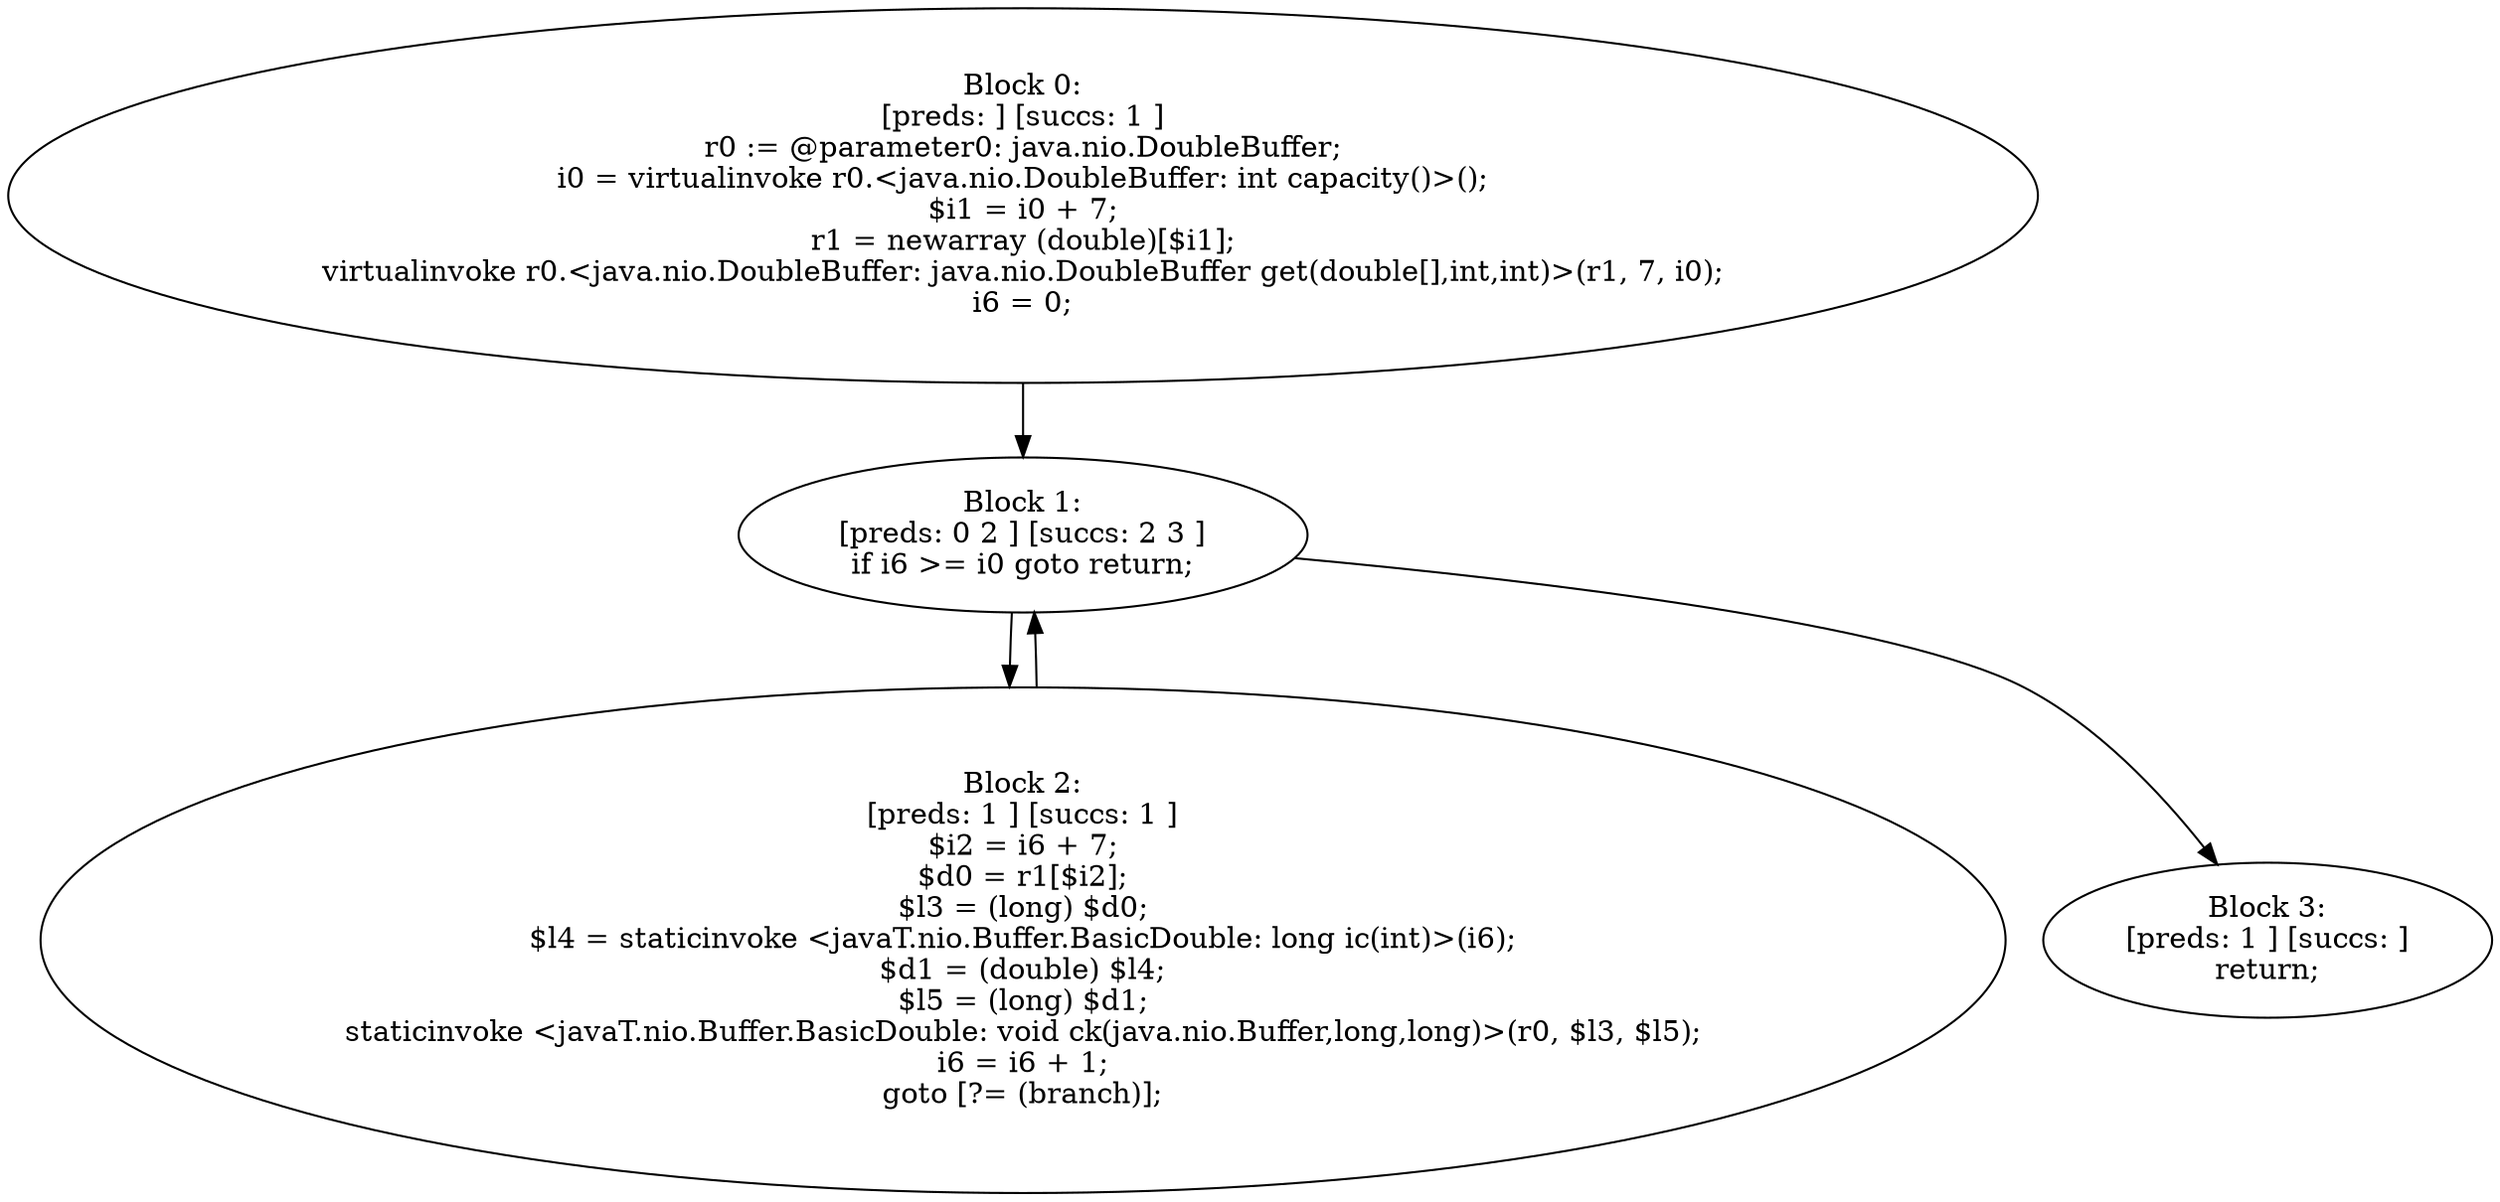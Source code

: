digraph "unitGraph" {
    "Block 0:
[preds: ] [succs: 1 ]
r0 := @parameter0: java.nio.DoubleBuffer;
i0 = virtualinvoke r0.<java.nio.DoubleBuffer: int capacity()>();
$i1 = i0 + 7;
r1 = newarray (double)[$i1];
virtualinvoke r0.<java.nio.DoubleBuffer: java.nio.DoubleBuffer get(double[],int,int)>(r1, 7, i0);
i6 = 0;
"
    "Block 1:
[preds: 0 2 ] [succs: 2 3 ]
if i6 >= i0 goto return;
"
    "Block 2:
[preds: 1 ] [succs: 1 ]
$i2 = i6 + 7;
$d0 = r1[$i2];
$l3 = (long) $d0;
$l4 = staticinvoke <javaT.nio.Buffer.BasicDouble: long ic(int)>(i6);
$d1 = (double) $l4;
$l5 = (long) $d1;
staticinvoke <javaT.nio.Buffer.BasicDouble: void ck(java.nio.Buffer,long,long)>(r0, $l3, $l5);
i6 = i6 + 1;
goto [?= (branch)];
"
    "Block 3:
[preds: 1 ] [succs: ]
return;
"
    "Block 0:
[preds: ] [succs: 1 ]
r0 := @parameter0: java.nio.DoubleBuffer;
i0 = virtualinvoke r0.<java.nio.DoubleBuffer: int capacity()>();
$i1 = i0 + 7;
r1 = newarray (double)[$i1];
virtualinvoke r0.<java.nio.DoubleBuffer: java.nio.DoubleBuffer get(double[],int,int)>(r1, 7, i0);
i6 = 0;
"->"Block 1:
[preds: 0 2 ] [succs: 2 3 ]
if i6 >= i0 goto return;
";
    "Block 1:
[preds: 0 2 ] [succs: 2 3 ]
if i6 >= i0 goto return;
"->"Block 2:
[preds: 1 ] [succs: 1 ]
$i2 = i6 + 7;
$d0 = r1[$i2];
$l3 = (long) $d0;
$l4 = staticinvoke <javaT.nio.Buffer.BasicDouble: long ic(int)>(i6);
$d1 = (double) $l4;
$l5 = (long) $d1;
staticinvoke <javaT.nio.Buffer.BasicDouble: void ck(java.nio.Buffer,long,long)>(r0, $l3, $l5);
i6 = i6 + 1;
goto [?= (branch)];
";
    "Block 1:
[preds: 0 2 ] [succs: 2 3 ]
if i6 >= i0 goto return;
"->"Block 3:
[preds: 1 ] [succs: ]
return;
";
    "Block 2:
[preds: 1 ] [succs: 1 ]
$i2 = i6 + 7;
$d0 = r1[$i2];
$l3 = (long) $d0;
$l4 = staticinvoke <javaT.nio.Buffer.BasicDouble: long ic(int)>(i6);
$d1 = (double) $l4;
$l5 = (long) $d1;
staticinvoke <javaT.nio.Buffer.BasicDouble: void ck(java.nio.Buffer,long,long)>(r0, $l3, $l5);
i6 = i6 + 1;
goto [?= (branch)];
"->"Block 1:
[preds: 0 2 ] [succs: 2 3 ]
if i6 >= i0 goto return;
";
}
